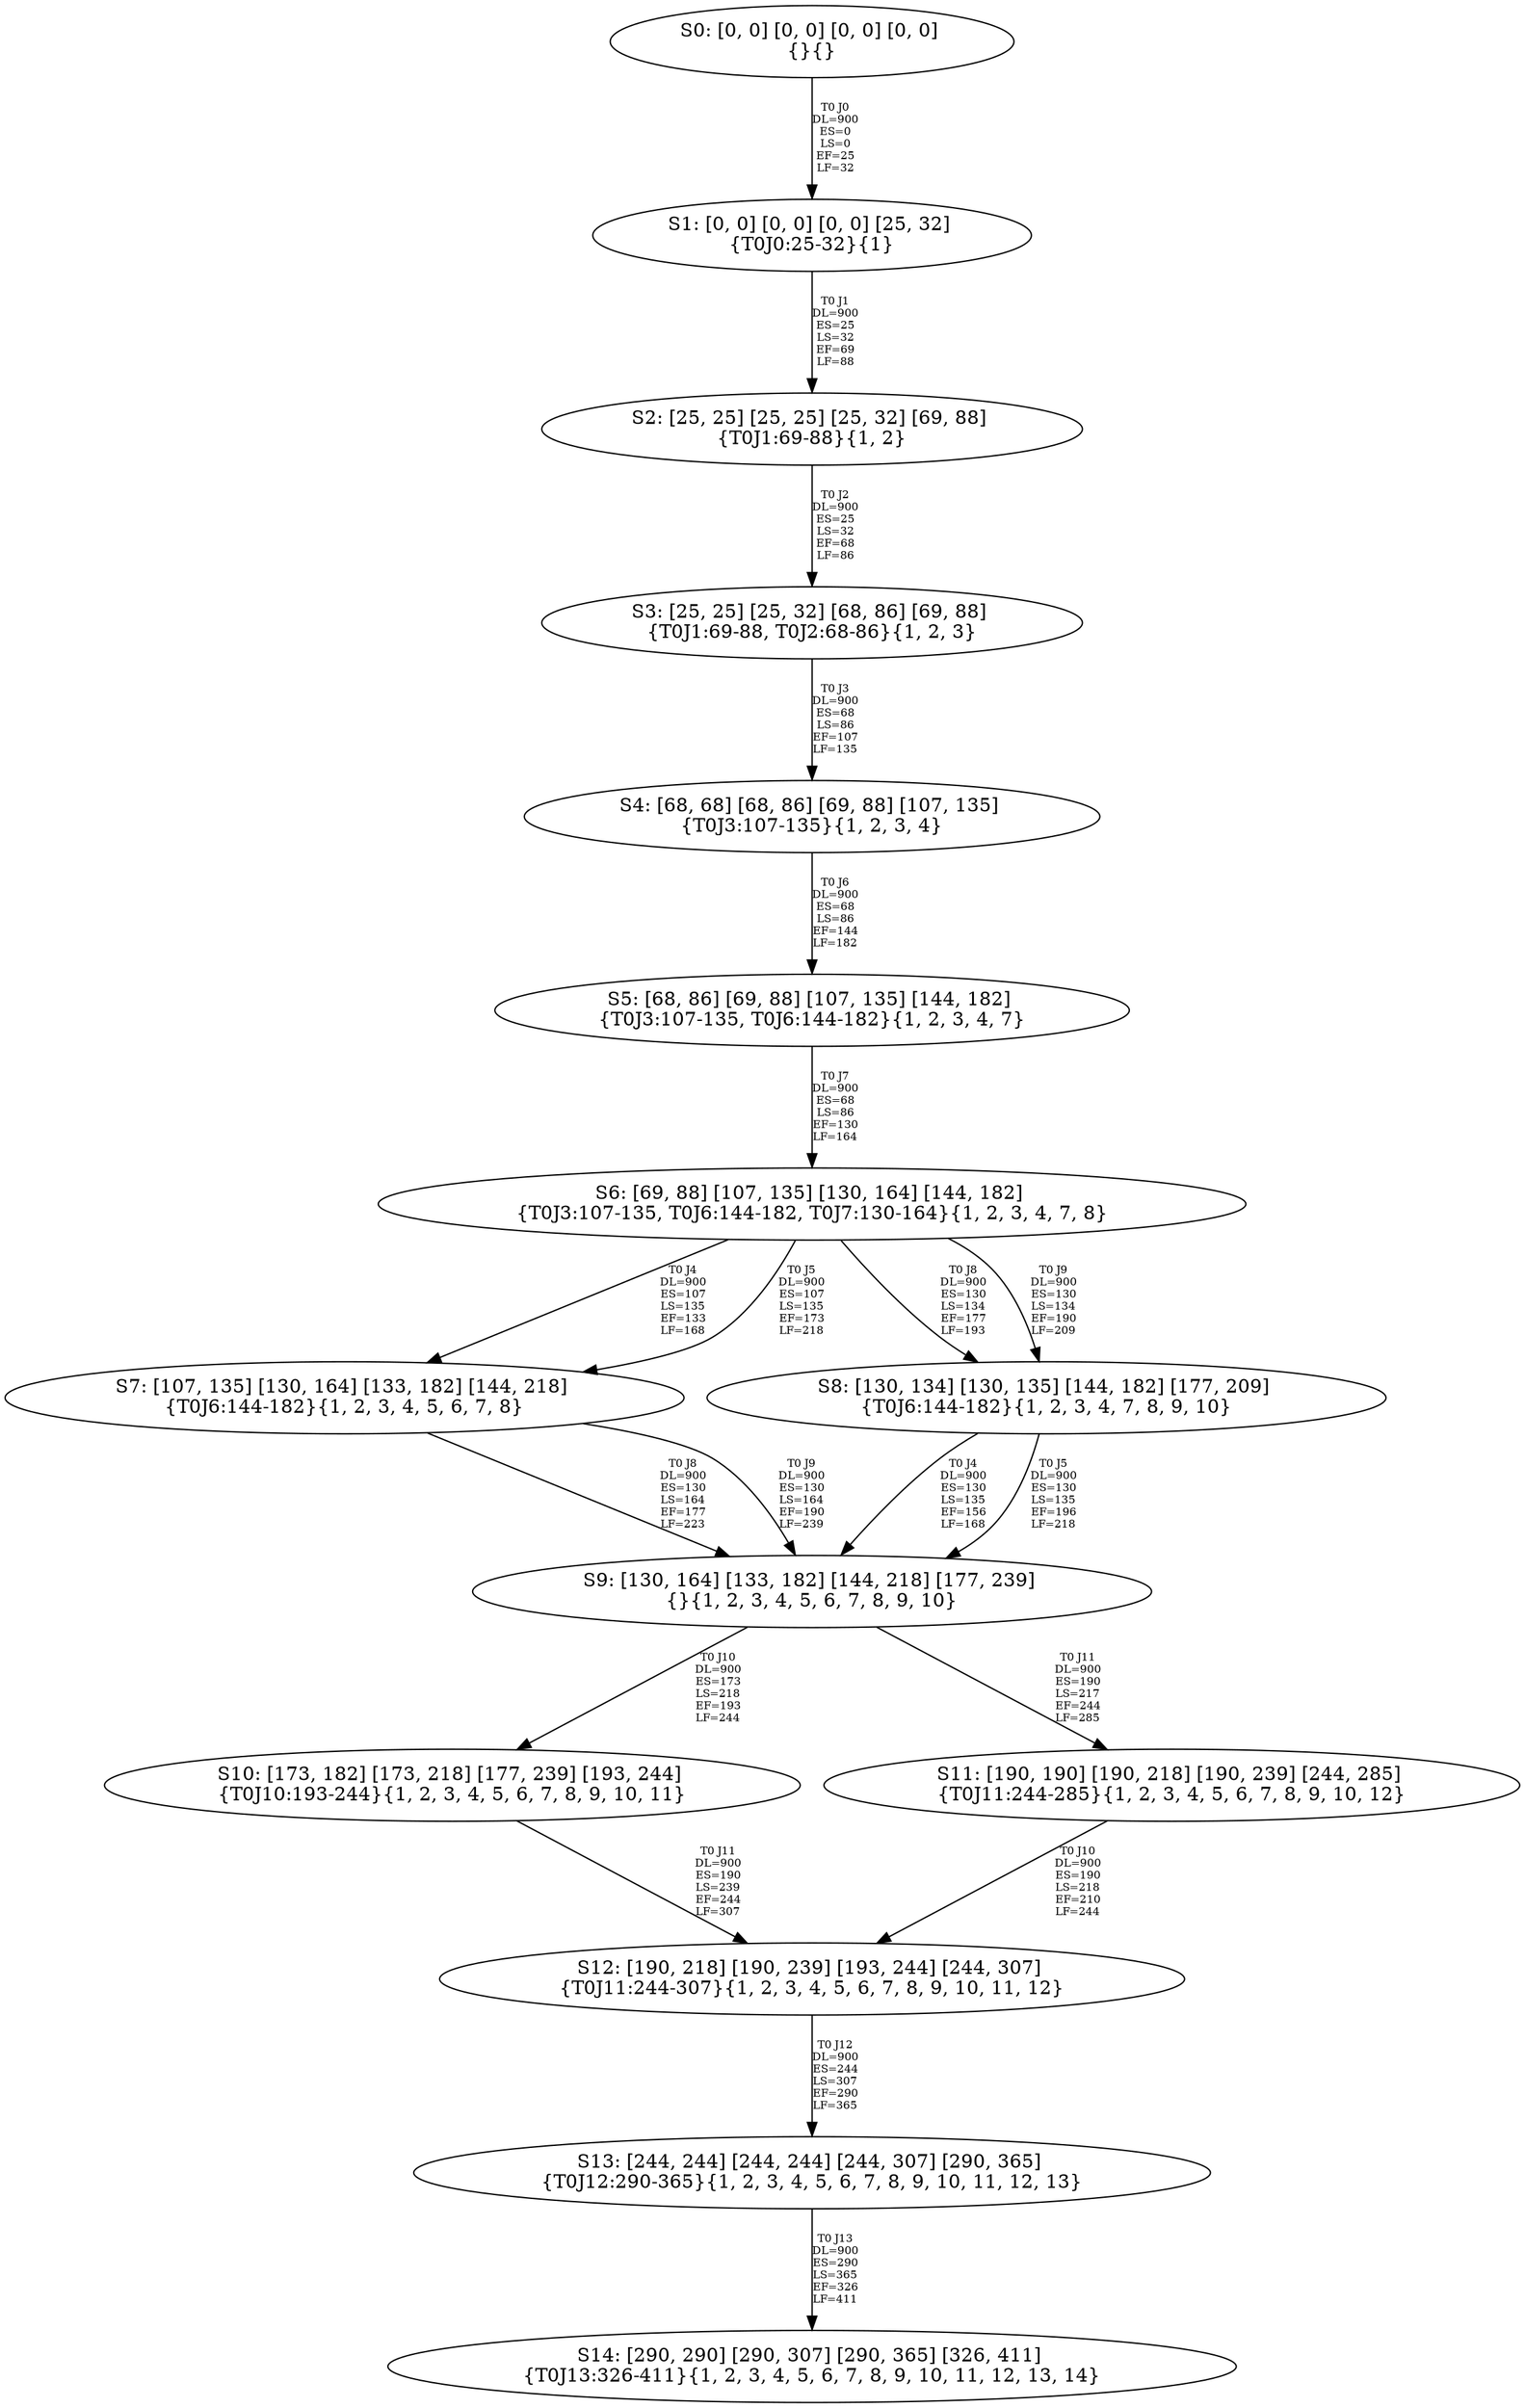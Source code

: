 digraph {
	S0[label="S0: [0, 0] [0, 0] [0, 0] [0, 0] \n{}{}"];
	S1[label="S1: [0, 0] [0, 0] [0, 0] [25, 32] \n{T0J0:25-32}{1}"];
	S2[label="S2: [25, 25] [25, 25] [25, 32] [69, 88] \n{T0J1:69-88}{1, 2}"];
	S3[label="S3: [25, 25] [25, 32] [68, 86] [69, 88] \n{T0J1:69-88, T0J2:68-86}{1, 2, 3}"];
	S4[label="S4: [68, 68] [68, 86] [69, 88] [107, 135] \n{T0J3:107-135}{1, 2, 3, 4}"];
	S5[label="S5: [68, 86] [69, 88] [107, 135] [144, 182] \n{T0J3:107-135, T0J6:144-182}{1, 2, 3, 4, 7}"];
	S6[label="S6: [69, 88] [107, 135] [130, 164] [144, 182] \n{T0J3:107-135, T0J6:144-182, T0J7:130-164}{1, 2, 3, 4, 7, 8}"];
	S7[label="S7: [107, 135] [130, 164] [133, 182] [144, 218] \n{T0J6:144-182}{1, 2, 3, 4, 5, 6, 7, 8}"];
	S8[label="S8: [130, 134] [130, 135] [144, 182] [177, 209] \n{T0J6:144-182}{1, 2, 3, 4, 7, 8, 9, 10}"];
	S9[label="S9: [130, 164] [133, 182] [144, 218] [177, 239] \n{}{1, 2, 3, 4, 5, 6, 7, 8, 9, 10}"];
	S10[label="S10: [173, 182] [173, 218] [177, 239] [193, 244] \n{T0J10:193-244}{1, 2, 3, 4, 5, 6, 7, 8, 9, 10, 11}"];
	S11[label="S11: [190, 190] [190, 218] [190, 239] [244, 285] \n{T0J11:244-285}{1, 2, 3, 4, 5, 6, 7, 8, 9, 10, 12}"];
	S12[label="S12: [190, 218] [190, 239] [193, 244] [244, 307] \n{T0J11:244-307}{1, 2, 3, 4, 5, 6, 7, 8, 9, 10, 11, 12}"];
	S13[label="S13: [244, 244] [244, 244] [244, 307] [290, 365] \n{T0J12:290-365}{1, 2, 3, 4, 5, 6, 7, 8, 9, 10, 11, 12, 13}"];
	S14[label="S14: [290, 290] [290, 307] [290, 365] [326, 411] \n{T0J13:326-411}{1, 2, 3, 4, 5, 6, 7, 8, 9, 10, 11, 12, 13, 14}"];
	S0 -> S1[label="T0 J0\nDL=900\nES=0\nLS=0\nEF=25\nLF=32",fontsize=8];
	S1 -> S2[label="T0 J1\nDL=900\nES=25\nLS=32\nEF=69\nLF=88",fontsize=8];
	S2 -> S3[label="T0 J2\nDL=900\nES=25\nLS=32\nEF=68\nLF=86",fontsize=8];
	S3 -> S4[label="T0 J3\nDL=900\nES=68\nLS=86\nEF=107\nLF=135",fontsize=8];
	S4 -> S5[label="T0 J6\nDL=900\nES=68\nLS=86\nEF=144\nLF=182",fontsize=8];
	S5 -> S6[label="T0 J7\nDL=900\nES=68\nLS=86\nEF=130\nLF=164",fontsize=8];
	S6 -> S7[label="T0 J4\nDL=900\nES=107\nLS=135\nEF=133\nLF=168",fontsize=8];
	S6 -> S7[label="T0 J5\nDL=900\nES=107\nLS=135\nEF=173\nLF=218",fontsize=8];
	S6 -> S8[label="T0 J8\nDL=900\nES=130\nLS=134\nEF=177\nLF=193",fontsize=8];
	S6 -> S8[label="T0 J9\nDL=900\nES=130\nLS=134\nEF=190\nLF=209",fontsize=8];
	S7 -> S9[label="T0 J8\nDL=900\nES=130\nLS=164\nEF=177\nLF=223",fontsize=8];
	S7 -> S9[label="T0 J9\nDL=900\nES=130\nLS=164\nEF=190\nLF=239",fontsize=8];
	S8 -> S9[label="T0 J4\nDL=900\nES=130\nLS=135\nEF=156\nLF=168",fontsize=8];
	S8 -> S9[label="T0 J5\nDL=900\nES=130\nLS=135\nEF=196\nLF=218",fontsize=8];
	S9 -> S10[label="T0 J10\nDL=900\nES=173\nLS=218\nEF=193\nLF=244",fontsize=8];
	S9 -> S11[label="T0 J11\nDL=900\nES=190\nLS=217\nEF=244\nLF=285",fontsize=8];
	S10 -> S12[label="T0 J11\nDL=900\nES=190\nLS=239\nEF=244\nLF=307",fontsize=8];
	S11 -> S12[label="T0 J10\nDL=900\nES=190\nLS=218\nEF=210\nLF=244",fontsize=8];
	S12 -> S13[label="T0 J12\nDL=900\nES=244\nLS=307\nEF=290\nLF=365",fontsize=8];
	S13 -> S14[label="T0 J13\nDL=900\nES=290\nLS=365\nEF=326\nLF=411",fontsize=8];
}
